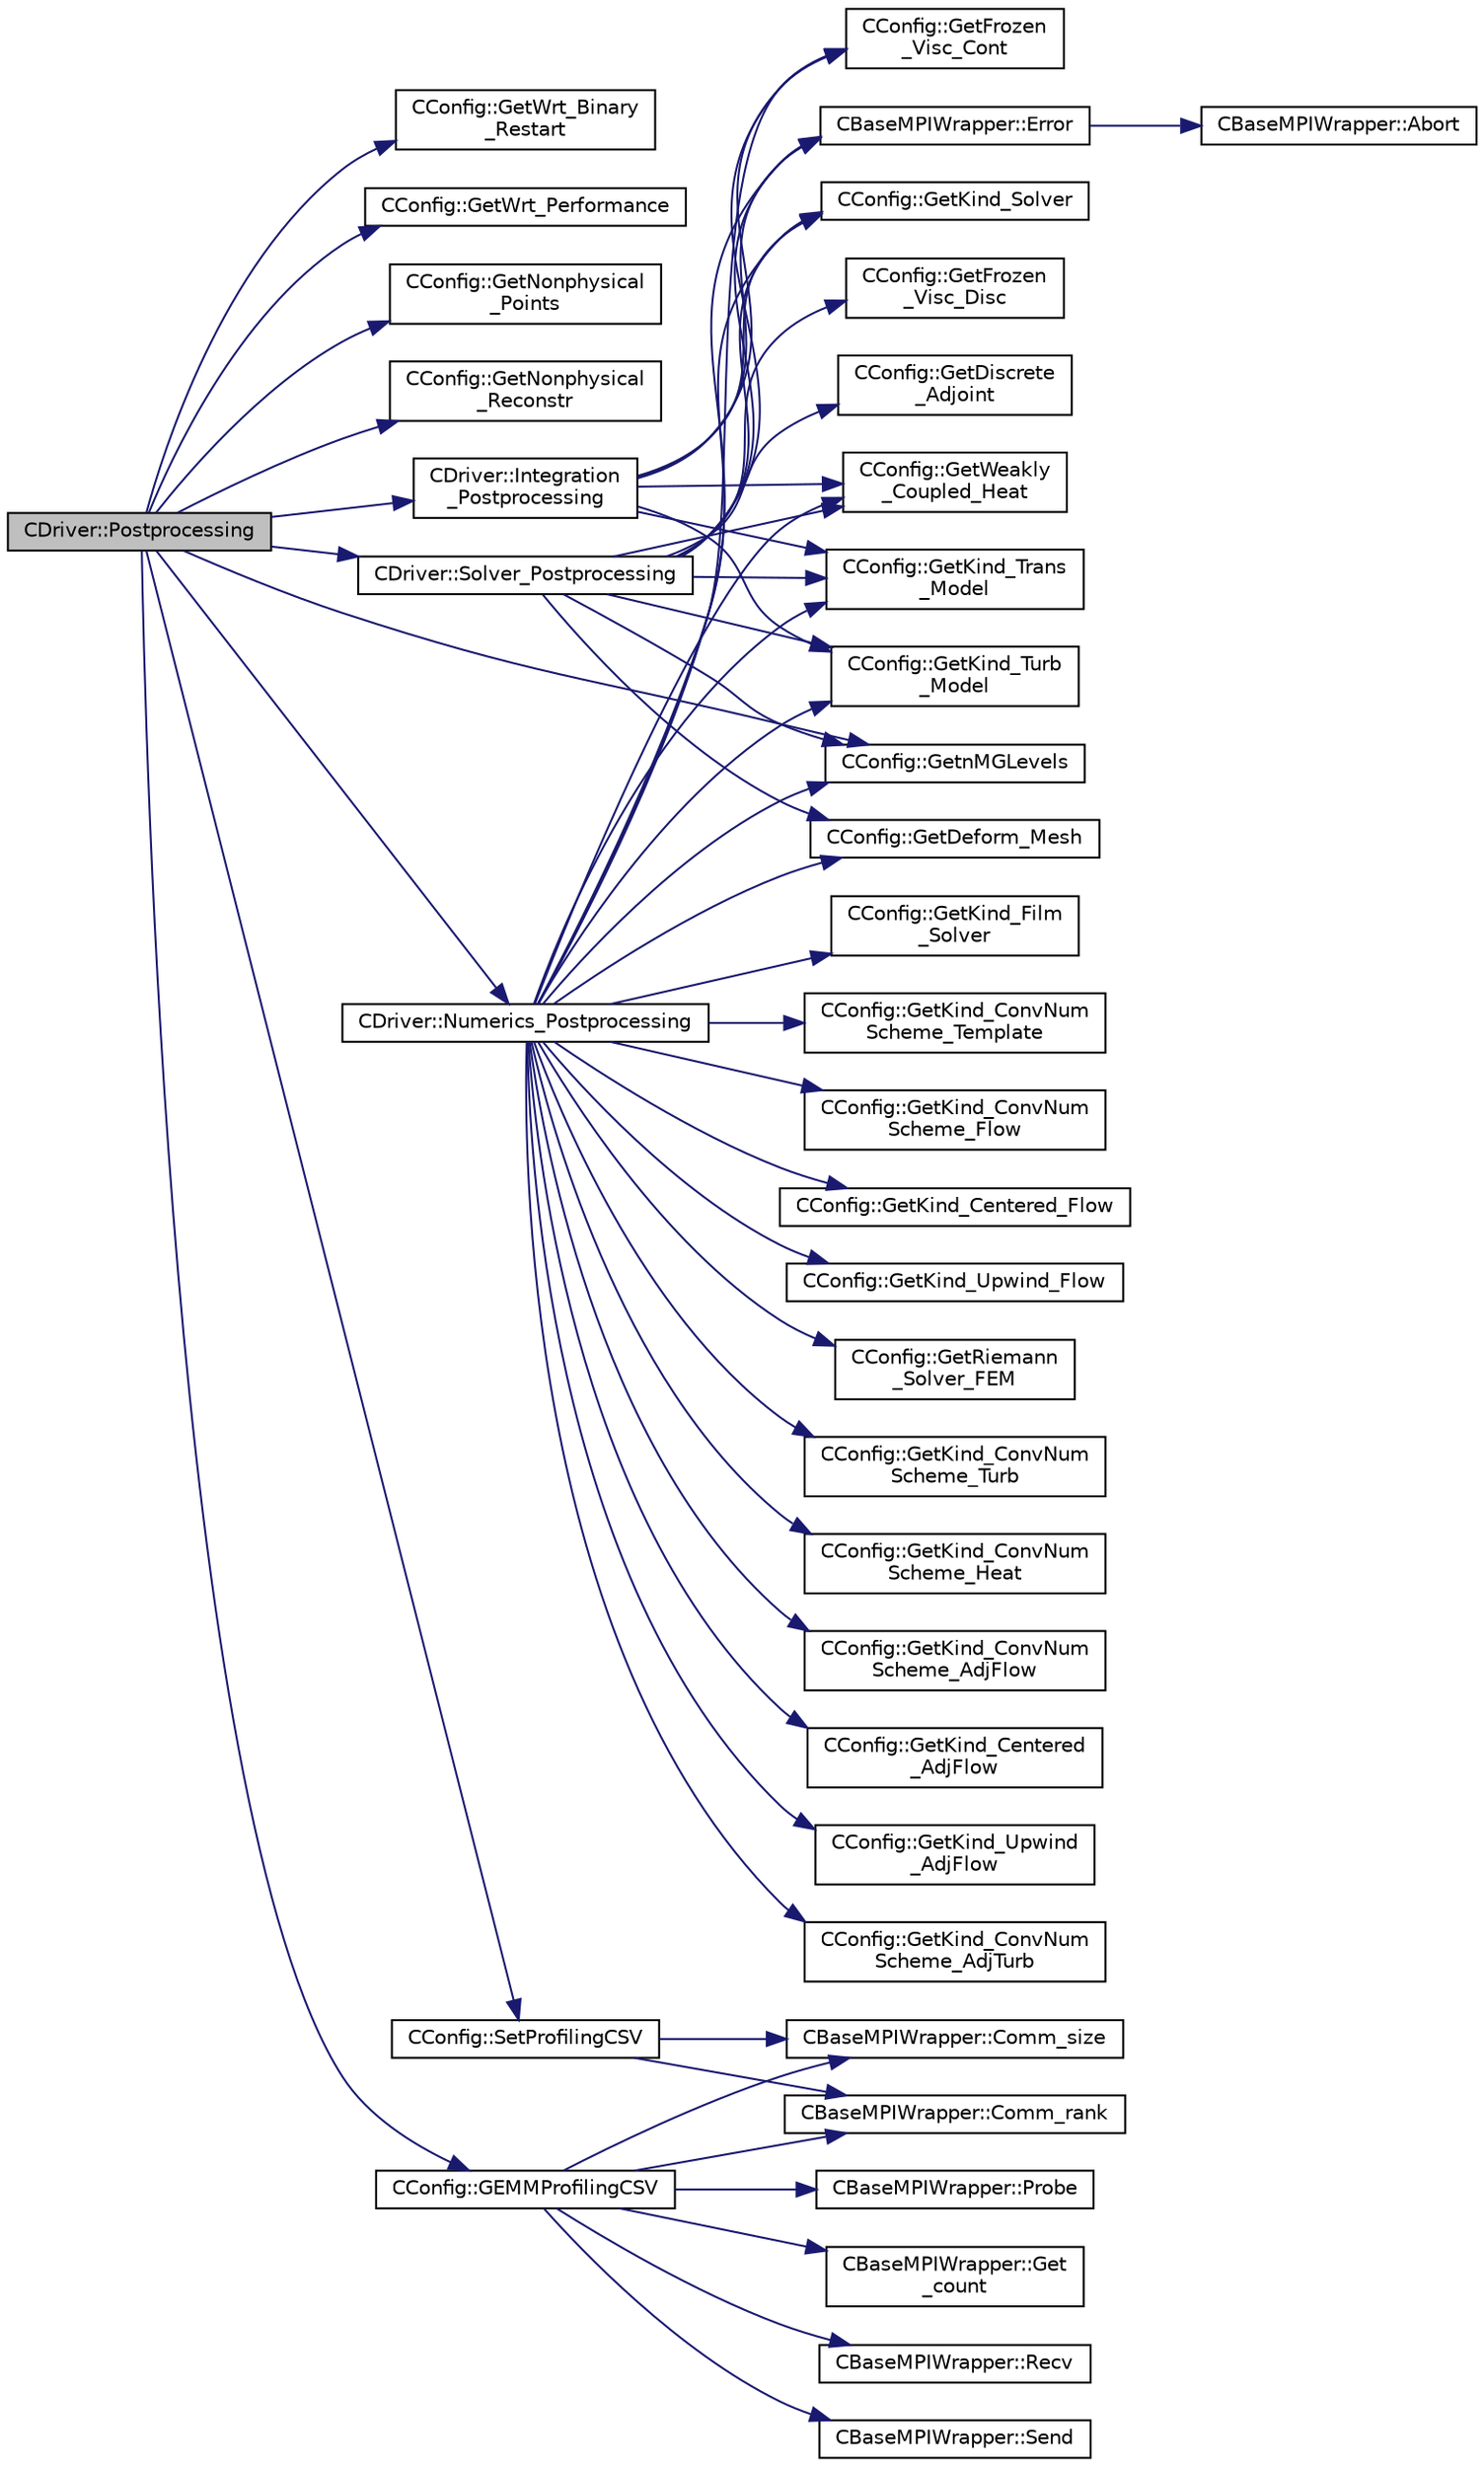 digraph "CDriver::Postprocessing"
{
  edge [fontname="Helvetica",fontsize="10",labelfontname="Helvetica",labelfontsize="10"];
  node [fontname="Helvetica",fontsize="10",shape=record];
  rankdir="LR";
  Node1802 [label="CDriver::Postprocessing",height=0.2,width=0.4,color="black", fillcolor="grey75", style="filled", fontcolor="black"];
  Node1802 -> Node1803 [color="midnightblue",fontsize="10",style="solid",fontname="Helvetica"];
  Node1803 [label="CConfig::GetWrt_Binary\l_Restart",height=0.2,width=0.4,color="black", fillcolor="white", style="filled",URL="$class_c_config.html#aaf718b8e179a8141bca5526d9bdd366b",tooltip="Flag for whether binary SU2 native restart files are written. "];
  Node1802 -> Node1804 [color="midnightblue",fontsize="10",style="solid",fontname="Helvetica"];
  Node1804 [label="CConfig::GetWrt_Performance",height=0.2,width=0.4,color="black", fillcolor="white", style="filled",URL="$class_c_config.html#aed96b409a9c02232e6c6b2dc415009f6",tooltip="Get information about writing the performance summary at the end of a calculation. "];
  Node1802 -> Node1805 [color="midnightblue",fontsize="10",style="solid",fontname="Helvetica"];
  Node1805 [label="CConfig::GetNonphysical\l_Points",height=0.2,width=0.4,color="black", fillcolor="white", style="filled",URL="$class_c_config.html#a802f454882362d0e3855c881bfedfa9f",tooltip="Get the current number of non-physical nodes in the solution. "];
  Node1802 -> Node1806 [color="midnightblue",fontsize="10",style="solid",fontname="Helvetica"];
  Node1806 [label="CConfig::GetNonphysical\l_Reconstr",height=0.2,width=0.4,color="black", fillcolor="white", style="filled",URL="$class_c_config.html#ab07089ba73a462b594ebd6e1de94ea20",tooltip="Get the current number of non-physical reconstructions for 2nd-order upwinding. "];
  Node1802 -> Node1807 [color="midnightblue",fontsize="10",style="solid",fontname="Helvetica"];
  Node1807 [label="CDriver::Numerics_Postprocessing",height=0.2,width=0.4,color="black", fillcolor="white", style="filled",URL="$class_c_driver.html#ad38828d99fb5a34bded15212178fc7bd",tooltip="Definition and allocation of all solver classes. "];
  Node1807 -> Node1808 [color="midnightblue",fontsize="10",style="solid",fontname="Helvetica"];
  Node1808 [label="CConfig::GetKind_Solver",height=0.2,width=0.4,color="black", fillcolor="white", style="filled",URL="$class_c_config.html#a0e2628fc803f14ec6179427ee02e8655",tooltip="Governing equations of the flow (it can be different from the run time equation). ..."];
  Node1807 -> Node1809 [color="midnightblue",fontsize="10",style="solid",fontname="Helvetica"];
  Node1809 [label="CConfig::GetWeakly\l_Coupled_Heat",height=0.2,width=0.4,color="black", fillcolor="white", style="filled",URL="$class_c_config.html#adb13f6471b2c0bbef919ae9d8fe95f68",tooltip="Get the heat equation. "];
  Node1807 -> Node1810 [color="midnightblue",fontsize="10",style="solid",fontname="Helvetica"];
  Node1810 [label="CConfig::GetKind_Trans\l_Model",height=0.2,width=0.4,color="black", fillcolor="white", style="filled",URL="$class_c_config.html#a362c61be9d6c43c8913d7379c6fd2300",tooltip="Get the kind of the transition model. "];
  Node1807 -> Node1811 [color="midnightblue",fontsize="10",style="solid",fontname="Helvetica"];
  Node1811 [label="CConfig::GetKind_Turb\l_Model",height=0.2,width=0.4,color="black", fillcolor="white", style="filled",URL="$class_c_config.html#a40aaed07fc5844d505d2c0b7076594d7",tooltip="Get the kind of the turbulence model. "];
  Node1807 -> Node1812 [color="midnightblue",fontsize="10",style="solid",fontname="Helvetica"];
  Node1812 [label="CConfig::GetFrozen\l_Visc_Cont",height=0.2,width=0.4,color="black", fillcolor="white", style="filled",URL="$class_c_config.html#aec67dda6436453412e8647ee6879108b",tooltip="Provides information about the way in which the turbulence will be treated by the cont..."];
  Node1807 -> Node1813 [color="midnightblue",fontsize="10",style="solid",fontname="Helvetica"];
  Node1813 [label="CBaseMPIWrapper::Error",height=0.2,width=0.4,color="black", fillcolor="white", style="filled",URL="$class_c_base_m_p_i_wrapper.html#a04457c47629bda56704e6a8804833eeb"];
  Node1813 -> Node1814 [color="midnightblue",fontsize="10",style="solid",fontname="Helvetica"];
  Node1814 [label="CBaseMPIWrapper::Abort",height=0.2,width=0.4,color="black", fillcolor="white", style="filled",URL="$class_c_base_m_p_i_wrapper.html#a21ef5681e2acb532d345e9bab173ef07"];
  Node1807 -> Node1815 [color="midnightblue",fontsize="10",style="solid",fontname="Helvetica"];
  Node1815 [label="CConfig::GetKind_Film\l_Solver",height=0.2,width=0.4,color="black", fillcolor="white", style="filled",URL="$class_c_config.html#ab1df6715dd8c6cd229fe1113fa4d5450",tooltip="Governing equations of the film. "];
  Node1807 -> Node1816 [color="midnightblue",fontsize="10",style="solid",fontname="Helvetica"];
  Node1816 [label="CConfig::GetnMGLevels",height=0.2,width=0.4,color="black", fillcolor="white", style="filled",URL="$class_c_config.html#aea7f78497a5cd863bd065391232329fd",tooltip="Get the number of multigrid levels. "];
  Node1807 -> Node1817 [color="midnightblue",fontsize="10",style="solid",fontname="Helvetica"];
  Node1817 [label="CConfig::GetKind_ConvNum\lScheme_Template",height=0.2,width=0.4,color="black", fillcolor="white", style="filled",URL="$class_c_config.html#addf7082ced51a014ba7e62f1479907fc",tooltip="Get the kind of convective numerical scheme for the template equations (centered or upwind)..."];
  Node1807 -> Node1818 [color="midnightblue",fontsize="10",style="solid",fontname="Helvetica"];
  Node1818 [label="CConfig::GetKind_ConvNum\lScheme_Flow",height=0.2,width=0.4,color="black", fillcolor="white", style="filled",URL="$class_c_config.html#a37d84fba27cc0fce5fb4dad75277aa0d",tooltip="Get the kind of convective numerical scheme for the flow equations (centered or upwind). "];
  Node1807 -> Node1819 [color="midnightblue",fontsize="10",style="solid",fontname="Helvetica"];
  Node1819 [label="CConfig::GetKind_Centered_Flow",height=0.2,width=0.4,color="black", fillcolor="white", style="filled",URL="$class_c_config.html#a130e07727d19c4018ead72790f5ede0b",tooltip="Get the kind of center convective numerical scheme for the flow equations. "];
  Node1807 -> Node1820 [color="midnightblue",fontsize="10",style="solid",fontname="Helvetica"];
  Node1820 [label="CConfig::GetKind_Upwind_Flow",height=0.2,width=0.4,color="black", fillcolor="white", style="filled",URL="$class_c_config.html#a97f0506e4307fbc833adc0320a2a7df6",tooltip="Get the kind of upwind convective numerical scheme for the flow equations. "];
  Node1807 -> Node1821 [color="midnightblue",fontsize="10",style="solid",fontname="Helvetica"];
  Node1821 [label="CConfig::GetRiemann\l_Solver_FEM",height=0.2,width=0.4,color="black", fillcolor="white", style="filled",URL="$class_c_config.html#ac5d613463ef0d7b01e66c4e33f586afb",tooltip="Get the kind of Riemann solver for the DG method (FEM flow solver). "];
  Node1807 -> Node1822 [color="midnightblue",fontsize="10",style="solid",fontname="Helvetica"];
  Node1822 [label="CConfig::GetKind_ConvNum\lScheme_Turb",height=0.2,width=0.4,color="black", fillcolor="white", style="filled",URL="$class_c_config.html#aab6b9f62bd3a1f6f382dbf6c690742f4",tooltip="Get the kind of convective numerical scheme for the turbulence equations (upwind). "];
  Node1807 -> Node1823 [color="midnightblue",fontsize="10",style="solid",fontname="Helvetica"];
  Node1823 [label="CConfig::GetKind_ConvNum\lScheme_Heat",height=0.2,width=0.4,color="black", fillcolor="white", style="filled",URL="$class_c_config.html#aa0e6a21f05a713ee9ffe9efea16addfb",tooltip="Get the kind of convective numerical scheme for the heat equation. "];
  Node1807 -> Node1824 [color="midnightblue",fontsize="10",style="solid",fontname="Helvetica"];
  Node1824 [label="CConfig::GetKind_ConvNum\lScheme_AdjFlow",height=0.2,width=0.4,color="black", fillcolor="white", style="filled",URL="$class_c_config.html#a3e3813b3bb9d7242909c0ee42c59dadd",tooltip="Get the kind of convective numerical scheme for the adjoint flow equations (centered or upwind)..."];
  Node1807 -> Node1825 [color="midnightblue",fontsize="10",style="solid",fontname="Helvetica"];
  Node1825 [label="CConfig::GetKind_Centered\l_AdjFlow",height=0.2,width=0.4,color="black", fillcolor="white", style="filled",URL="$class_c_config.html#a3d92a72397d083049aed74f4e023a110",tooltip="Get the kind of center convective numerical scheme for the adjoint flow equations. "];
  Node1807 -> Node1826 [color="midnightblue",fontsize="10",style="solid",fontname="Helvetica"];
  Node1826 [label="CConfig::GetKind_Upwind\l_AdjFlow",height=0.2,width=0.4,color="black", fillcolor="white", style="filled",URL="$class_c_config.html#ae5845dc1c9789eeb2a37f4581c10c929",tooltip="Get the kind of upwind convective numerical scheme for the adjoint flow equations. "];
  Node1807 -> Node1827 [color="midnightblue",fontsize="10",style="solid",fontname="Helvetica"];
  Node1827 [label="CConfig::GetKind_ConvNum\lScheme_AdjTurb",height=0.2,width=0.4,color="black", fillcolor="white", style="filled",URL="$class_c_config.html#a5f69e7548937329f197022195078a161",tooltip="Get the kind of convective numerical scheme for the adjoint turbulence equations (centered or upwind)..."];
  Node1807 -> Node1828 [color="midnightblue",fontsize="10",style="solid",fontname="Helvetica"];
  Node1828 [label="CConfig::GetDeform_Mesh",height=0.2,width=0.4,color="black", fillcolor="white", style="filled",URL="$class_c_config.html#ab43e0c11962342e0026903eb68c44417",tooltip="Get information about whether the mesh will be deformed using pseudo linear elasticity. "];
  Node1802 -> Node1829 [color="midnightblue",fontsize="10",style="solid",fontname="Helvetica"];
  Node1829 [label="CDriver::Integration\l_Postprocessing",height=0.2,width=0.4,color="black", fillcolor="white", style="filled",URL="$class_c_driver.html#ab8e2c8f2e1ae4f296863b5630eeac054",tooltip="Definition and allocation of all integration classes. "];
  Node1829 -> Node1808 [color="midnightblue",fontsize="10",style="solid",fontname="Helvetica"];
  Node1829 -> Node1809 [color="midnightblue",fontsize="10",style="solid",fontname="Helvetica"];
  Node1829 -> Node1810 [color="midnightblue",fontsize="10",style="solid",fontname="Helvetica"];
  Node1829 -> Node1811 [color="midnightblue",fontsize="10",style="solid",fontname="Helvetica"];
  Node1829 -> Node1812 [color="midnightblue",fontsize="10",style="solid",fontname="Helvetica"];
  Node1829 -> Node1813 [color="midnightblue",fontsize="10",style="solid",fontname="Helvetica"];
  Node1802 -> Node1830 [color="midnightblue",fontsize="10",style="solid",fontname="Helvetica"];
  Node1830 [label="CDriver::Solver_Postprocessing",height=0.2,width=0.4,color="black", fillcolor="white", style="filled",URL="$class_c_driver.html#a02bea0b418275a0b95e0a6257d245f67",tooltip="Definition and allocation of all solution classes. "];
  Node1830 -> Node1808 [color="midnightblue",fontsize="10",style="solid",fontname="Helvetica"];
  Node1830 -> Node1809 [color="midnightblue",fontsize="10",style="solid",fontname="Helvetica"];
  Node1830 -> Node1810 [color="midnightblue",fontsize="10",style="solid",fontname="Helvetica"];
  Node1830 -> Node1811 [color="midnightblue",fontsize="10",style="solid",fontname="Helvetica"];
  Node1830 -> Node1812 [color="midnightblue",fontsize="10",style="solid",fontname="Helvetica"];
  Node1830 -> Node1831 [color="midnightblue",fontsize="10",style="solid",fontname="Helvetica"];
  Node1831 [label="CConfig::GetFrozen\l_Visc_Disc",height=0.2,width=0.4,color="black", fillcolor="white", style="filled",URL="$class_c_config.html#adb146862f57545364350419287581bbc",tooltip="Provides information about the way in which the turbulence will be treated by the disc..."];
  Node1830 -> Node1813 [color="midnightblue",fontsize="10",style="solid",fontname="Helvetica"];
  Node1830 -> Node1816 [color="midnightblue",fontsize="10",style="solid",fontname="Helvetica"];
  Node1830 -> Node1828 [color="midnightblue",fontsize="10",style="solid",fontname="Helvetica"];
  Node1830 -> Node1832 [color="midnightblue",fontsize="10",style="solid",fontname="Helvetica"];
  Node1832 [label="CConfig::GetDiscrete\l_Adjoint",height=0.2,width=0.4,color="black", fillcolor="white", style="filled",URL="$class_c_config.html#abe9f117dab934d76e518a9e8e40b142a",tooltip="Get the indicator whether we are solving an discrete adjoint problem. "];
  Node1802 -> Node1816 [color="midnightblue",fontsize="10",style="solid",fontname="Helvetica"];
  Node1802 -> Node1833 [color="midnightblue",fontsize="10",style="solid",fontname="Helvetica"];
  Node1833 [label="CConfig::SetProfilingCSV",height=0.2,width=0.4,color="black", fillcolor="white", style="filled",URL="$class_c_config.html#a1d42d2ff50b3faea9dfbf2d46233b0de",tooltip="Write a CSV file containing the results of the profiling. "];
  Node1833 -> Node1834 [color="midnightblue",fontsize="10",style="solid",fontname="Helvetica"];
  Node1834 [label="CBaseMPIWrapper::Comm_rank",height=0.2,width=0.4,color="black", fillcolor="white", style="filled",URL="$class_c_base_m_p_i_wrapper.html#a787ecf1f0d1b905134654c17875c1563"];
  Node1833 -> Node1835 [color="midnightblue",fontsize="10",style="solid",fontname="Helvetica"];
  Node1835 [label="CBaseMPIWrapper::Comm_size",height=0.2,width=0.4,color="black", fillcolor="white", style="filled",URL="$class_c_base_m_p_i_wrapper.html#ad6d1d2360f72e61aa0ac75b66e71fa78"];
  Node1802 -> Node1836 [color="midnightblue",fontsize="10",style="solid",fontname="Helvetica"];
  Node1836 [label="CConfig::GEMMProfilingCSV",height=0.2,width=0.4,color="black", fillcolor="white", style="filled",URL="$class_c_config.html#a23daca0da392584c34dde6d85ea1f40f",tooltip="Write a CSV file containing the results of the profiling. "];
  Node1836 -> Node1834 [color="midnightblue",fontsize="10",style="solid",fontname="Helvetica"];
  Node1836 -> Node1835 [color="midnightblue",fontsize="10",style="solid",fontname="Helvetica"];
  Node1836 -> Node1837 [color="midnightblue",fontsize="10",style="solid",fontname="Helvetica"];
  Node1837 [label="CBaseMPIWrapper::Probe",height=0.2,width=0.4,color="black", fillcolor="white", style="filled",URL="$class_c_base_m_p_i_wrapper.html#a18215cfe692fc1e82232e155504c1711"];
  Node1836 -> Node1838 [color="midnightblue",fontsize="10",style="solid",fontname="Helvetica"];
  Node1838 [label="CBaseMPIWrapper::Get\l_count",height=0.2,width=0.4,color="black", fillcolor="white", style="filled",URL="$class_c_base_m_p_i_wrapper.html#a2b80feee34755a59d180ab64eb2d712b"];
  Node1836 -> Node1839 [color="midnightblue",fontsize="10",style="solid",fontname="Helvetica"];
  Node1839 [label="CBaseMPIWrapper::Recv",height=0.2,width=0.4,color="black", fillcolor="white", style="filled",URL="$class_c_base_m_p_i_wrapper.html#a2a0cf206352327fc745b3848b8c6d130"];
  Node1836 -> Node1840 [color="midnightblue",fontsize="10",style="solid",fontname="Helvetica"];
  Node1840 [label="CBaseMPIWrapper::Send",height=0.2,width=0.4,color="black", fillcolor="white", style="filled",URL="$class_c_base_m_p_i_wrapper.html#a69f265853f7b081427a7a9d3d8151fbd"];
}
